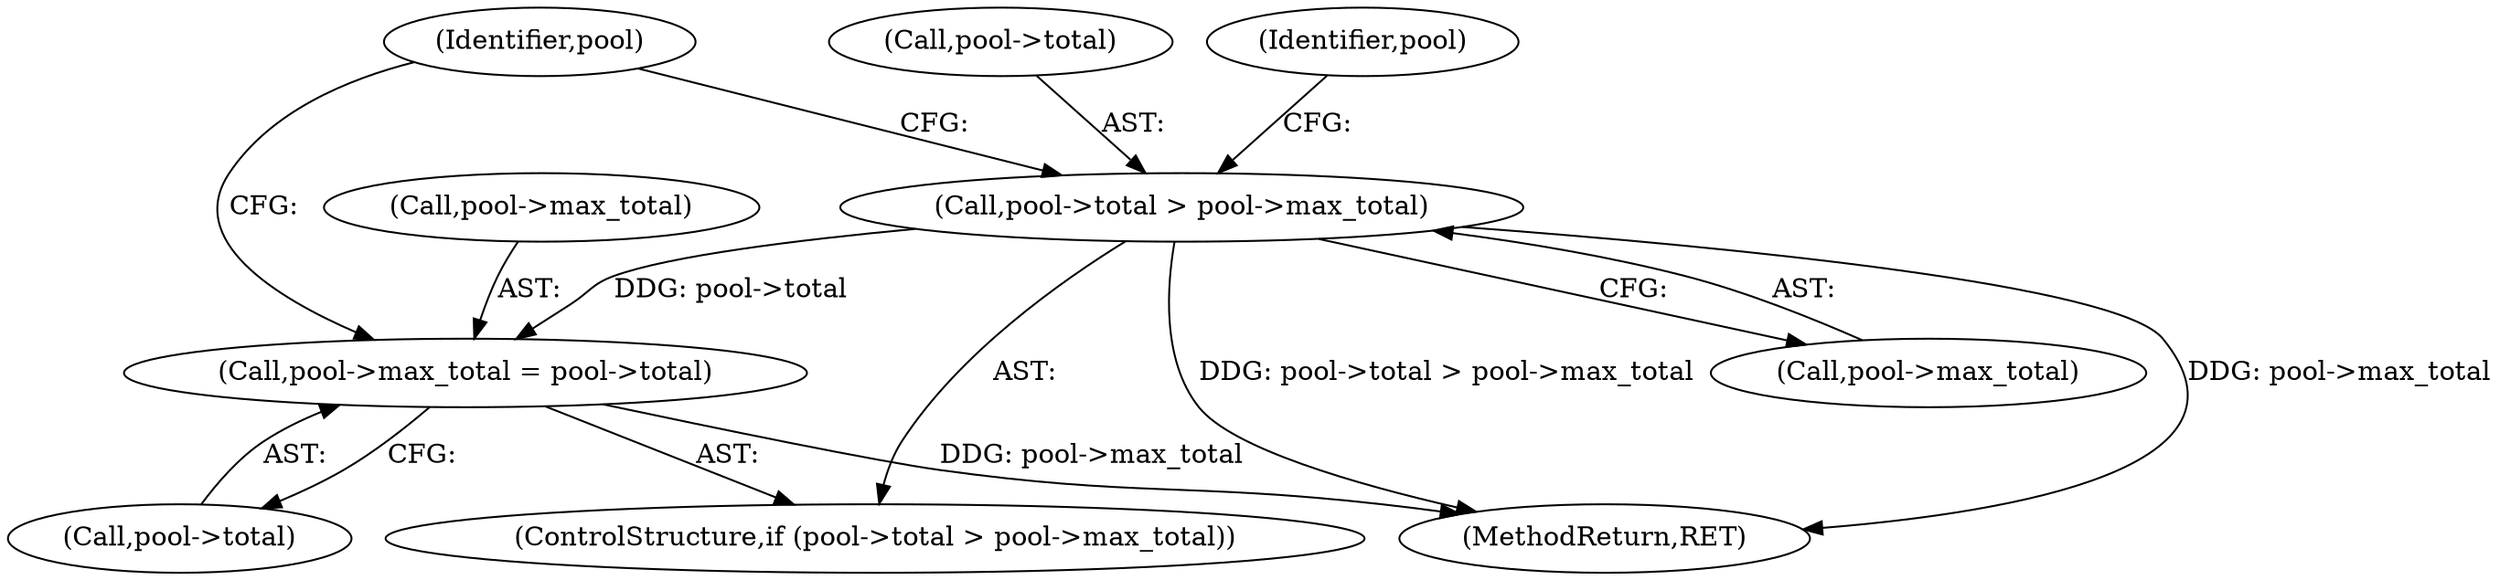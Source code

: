 digraph "0_Android_9d4853418ab2f754c2b63e091c29c5529b8b86ca_141@pointer" {
"1000287" [label="(Call,pool->total > pool->max_total)"];
"1000294" [label="(Call,pool->max_total = pool->total)"];
"1000295" [label="(Call,pool->max_total)"];
"1000291" [label="(Call,pool->max_total)"];
"1000287" [label="(Call,pool->total > pool->max_total)"];
"1000296" [label="(Identifier,pool)"];
"1000294" [label="(Call,pool->max_total = pool->total)"];
"1000303" [label="(Identifier,pool)"];
"1000288" [label="(Call,pool->total)"];
"1000310" [label="(MethodReturn,RET)"];
"1000298" [label="(Call,pool->total)"];
"1000286" [label="(ControlStructure,if (pool->total > pool->max_total))"];
"1000287" -> "1000286"  [label="AST: "];
"1000287" -> "1000291"  [label="CFG: "];
"1000288" -> "1000287"  [label="AST: "];
"1000291" -> "1000287"  [label="AST: "];
"1000296" -> "1000287"  [label="CFG: "];
"1000303" -> "1000287"  [label="CFG: "];
"1000287" -> "1000310"  [label="DDG: pool->total > pool->max_total"];
"1000287" -> "1000310"  [label="DDG: pool->max_total"];
"1000287" -> "1000294"  [label="DDG: pool->total"];
"1000294" -> "1000286"  [label="AST: "];
"1000294" -> "1000298"  [label="CFG: "];
"1000295" -> "1000294"  [label="AST: "];
"1000298" -> "1000294"  [label="AST: "];
"1000303" -> "1000294"  [label="CFG: "];
"1000294" -> "1000310"  [label="DDG: pool->max_total"];
}

